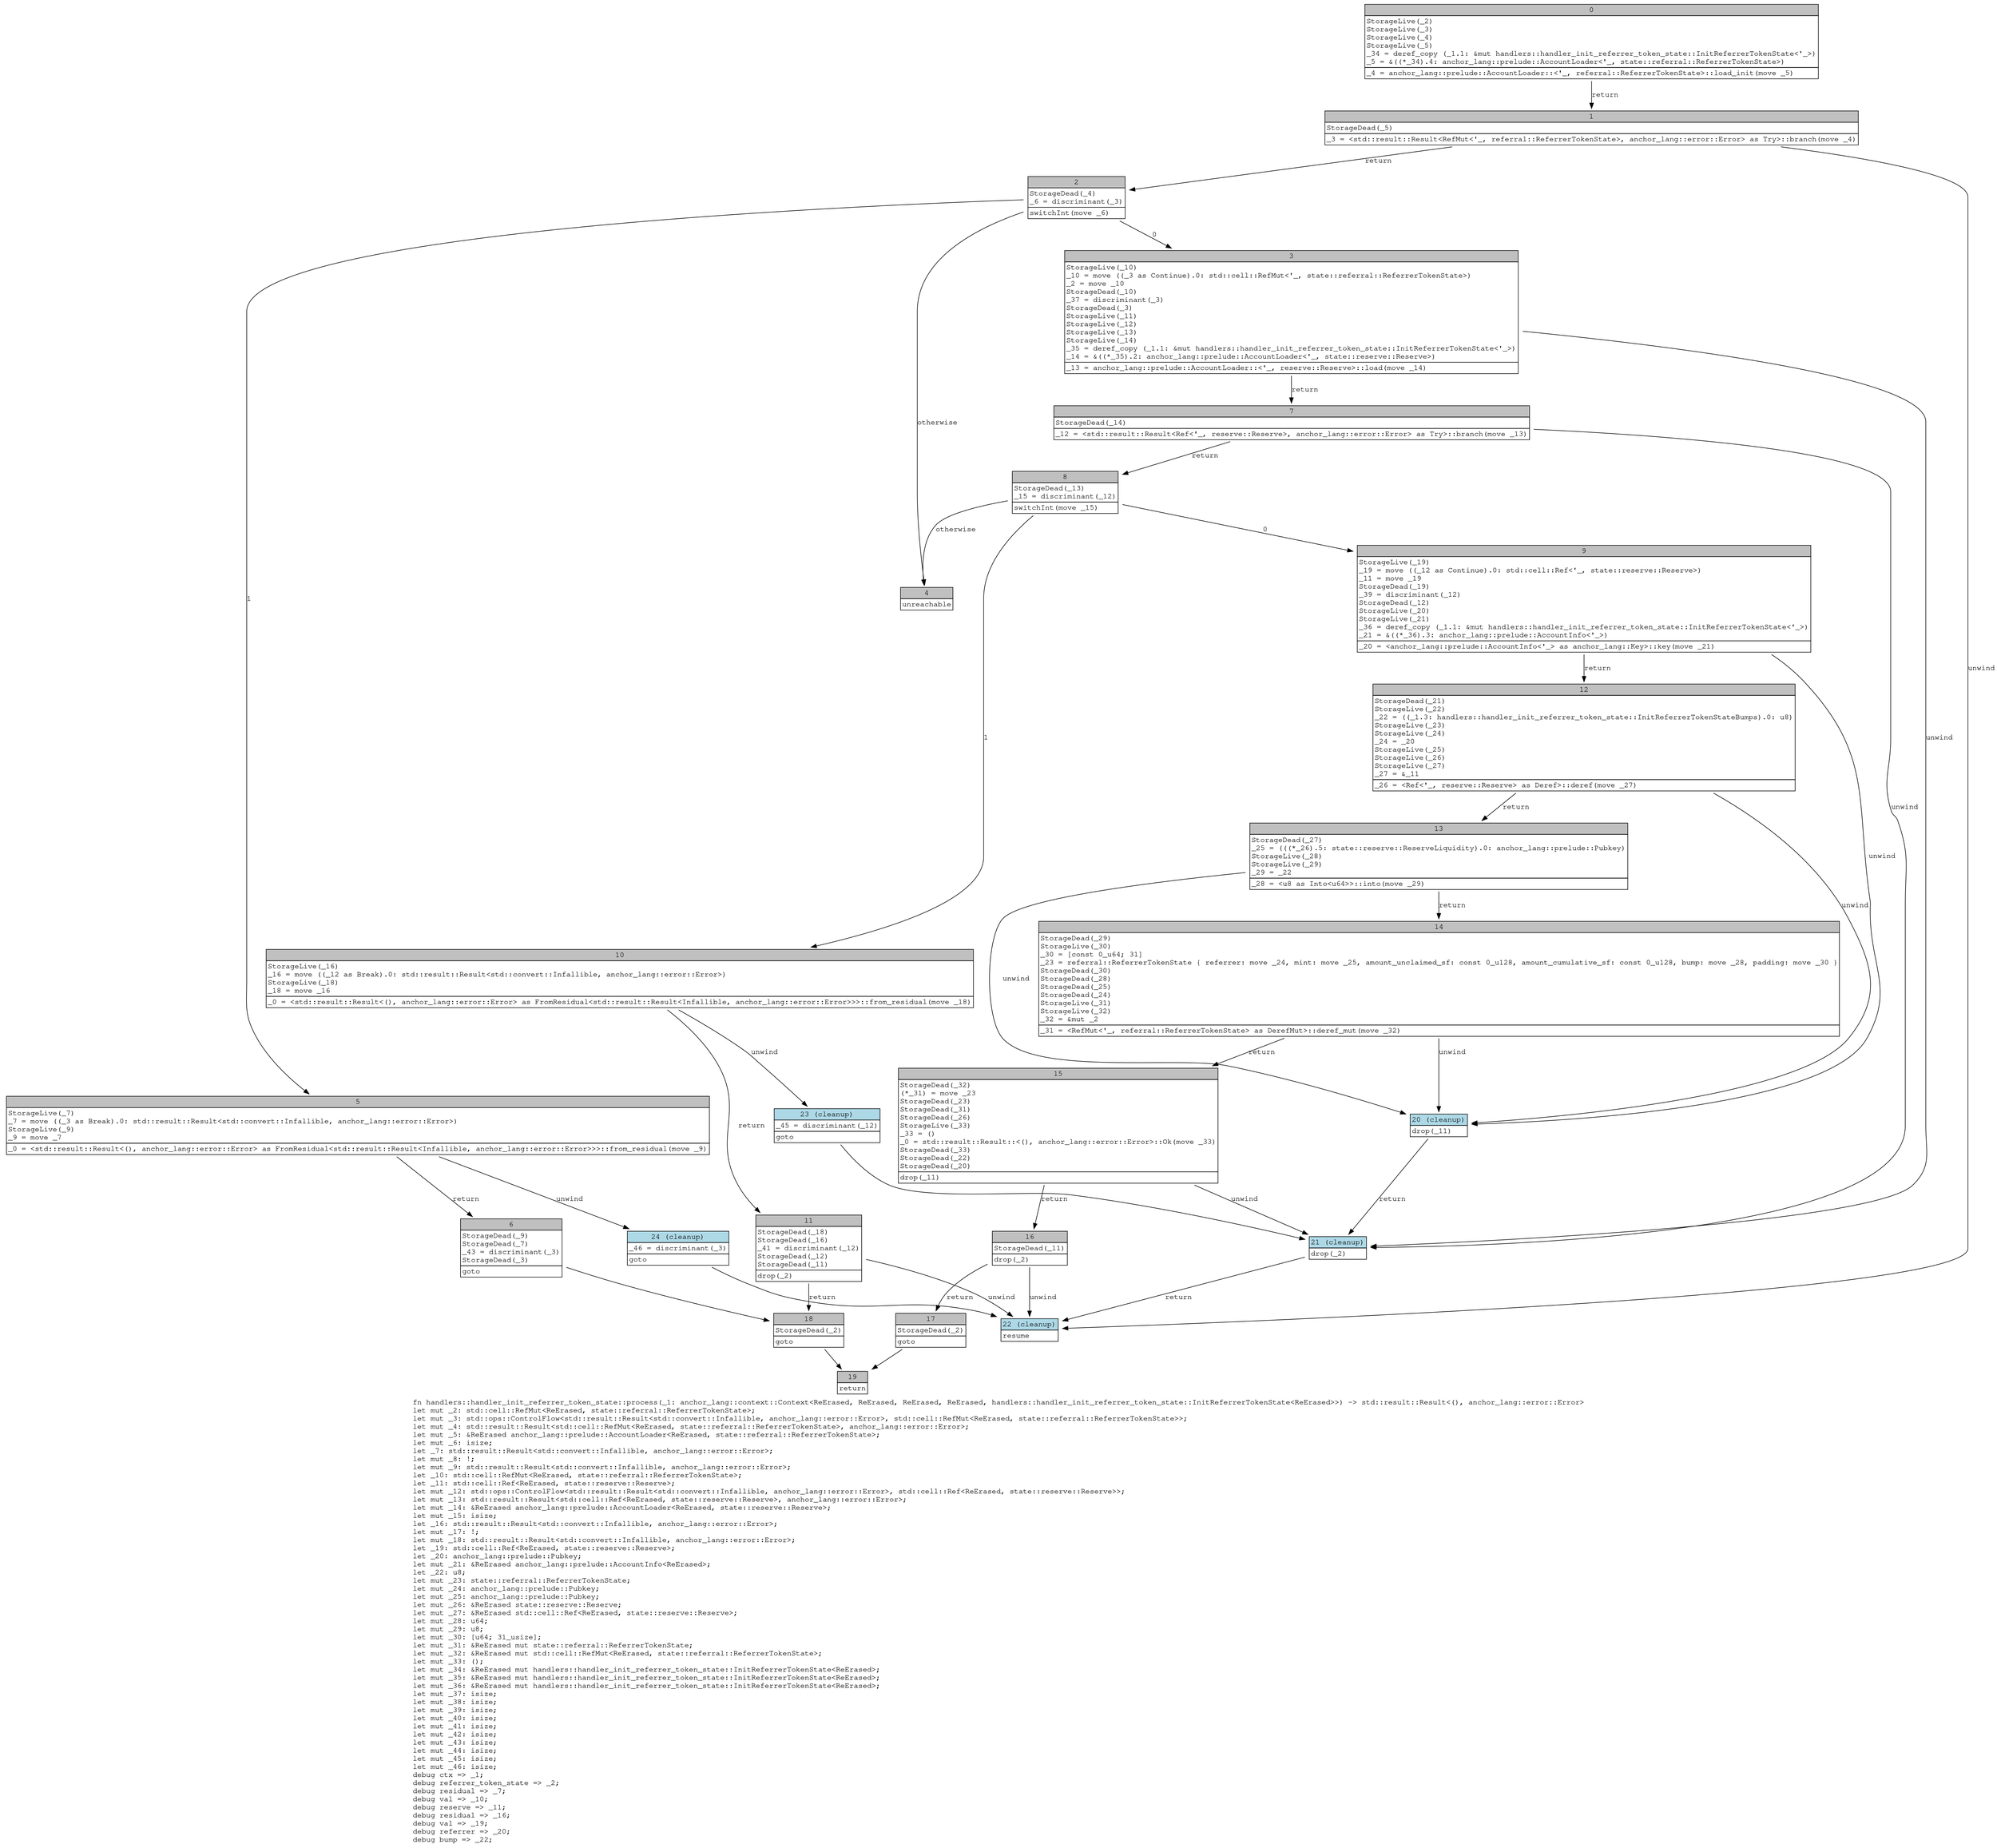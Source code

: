 digraph Mir_0_333 {
    graph [fontname="Courier, monospace"];
    node [fontname="Courier, monospace"];
    edge [fontname="Courier, monospace"];
    label=<fn handlers::handler_init_referrer_token_state::process(_1: anchor_lang::context::Context&lt;ReErased, ReErased, ReErased, ReErased, handlers::handler_init_referrer_token_state::InitReferrerTokenState&lt;ReErased&gt;&gt;) -&gt; std::result::Result&lt;(), anchor_lang::error::Error&gt;<br align="left"/>let mut _2: std::cell::RefMut&lt;ReErased, state::referral::ReferrerTokenState&gt;;<br align="left"/>let mut _3: std::ops::ControlFlow&lt;std::result::Result&lt;std::convert::Infallible, anchor_lang::error::Error&gt;, std::cell::RefMut&lt;ReErased, state::referral::ReferrerTokenState&gt;&gt;;<br align="left"/>let mut _4: std::result::Result&lt;std::cell::RefMut&lt;ReErased, state::referral::ReferrerTokenState&gt;, anchor_lang::error::Error&gt;;<br align="left"/>let mut _5: &amp;ReErased anchor_lang::prelude::AccountLoader&lt;ReErased, state::referral::ReferrerTokenState&gt;;<br align="left"/>let mut _6: isize;<br align="left"/>let _7: std::result::Result&lt;std::convert::Infallible, anchor_lang::error::Error&gt;;<br align="left"/>let mut _8: !;<br align="left"/>let mut _9: std::result::Result&lt;std::convert::Infallible, anchor_lang::error::Error&gt;;<br align="left"/>let _10: std::cell::RefMut&lt;ReErased, state::referral::ReferrerTokenState&gt;;<br align="left"/>let _11: std::cell::Ref&lt;ReErased, state::reserve::Reserve&gt;;<br align="left"/>let mut _12: std::ops::ControlFlow&lt;std::result::Result&lt;std::convert::Infallible, anchor_lang::error::Error&gt;, std::cell::Ref&lt;ReErased, state::reserve::Reserve&gt;&gt;;<br align="left"/>let mut _13: std::result::Result&lt;std::cell::Ref&lt;ReErased, state::reserve::Reserve&gt;, anchor_lang::error::Error&gt;;<br align="left"/>let mut _14: &amp;ReErased anchor_lang::prelude::AccountLoader&lt;ReErased, state::reserve::Reserve&gt;;<br align="left"/>let mut _15: isize;<br align="left"/>let _16: std::result::Result&lt;std::convert::Infallible, anchor_lang::error::Error&gt;;<br align="left"/>let mut _17: !;<br align="left"/>let mut _18: std::result::Result&lt;std::convert::Infallible, anchor_lang::error::Error&gt;;<br align="left"/>let _19: std::cell::Ref&lt;ReErased, state::reserve::Reserve&gt;;<br align="left"/>let _20: anchor_lang::prelude::Pubkey;<br align="left"/>let mut _21: &amp;ReErased anchor_lang::prelude::AccountInfo&lt;ReErased&gt;;<br align="left"/>let _22: u8;<br align="left"/>let mut _23: state::referral::ReferrerTokenState;<br align="left"/>let mut _24: anchor_lang::prelude::Pubkey;<br align="left"/>let mut _25: anchor_lang::prelude::Pubkey;<br align="left"/>let mut _26: &amp;ReErased state::reserve::Reserve;<br align="left"/>let mut _27: &amp;ReErased std::cell::Ref&lt;ReErased, state::reserve::Reserve&gt;;<br align="left"/>let mut _28: u64;<br align="left"/>let mut _29: u8;<br align="left"/>let mut _30: [u64; 31_usize];<br align="left"/>let mut _31: &amp;ReErased mut state::referral::ReferrerTokenState;<br align="left"/>let mut _32: &amp;ReErased mut std::cell::RefMut&lt;ReErased, state::referral::ReferrerTokenState&gt;;<br align="left"/>let mut _33: ();<br align="left"/>let mut _34: &amp;ReErased mut handlers::handler_init_referrer_token_state::InitReferrerTokenState&lt;ReErased&gt;;<br align="left"/>let mut _35: &amp;ReErased mut handlers::handler_init_referrer_token_state::InitReferrerTokenState&lt;ReErased&gt;;<br align="left"/>let mut _36: &amp;ReErased mut handlers::handler_init_referrer_token_state::InitReferrerTokenState&lt;ReErased&gt;;<br align="left"/>let mut _37: isize;<br align="left"/>let mut _38: isize;<br align="left"/>let mut _39: isize;<br align="left"/>let mut _40: isize;<br align="left"/>let mut _41: isize;<br align="left"/>let mut _42: isize;<br align="left"/>let mut _43: isize;<br align="left"/>let mut _44: isize;<br align="left"/>let mut _45: isize;<br align="left"/>let mut _46: isize;<br align="left"/>debug ctx =&gt; _1;<br align="left"/>debug referrer_token_state =&gt; _2;<br align="left"/>debug residual =&gt; _7;<br align="left"/>debug val =&gt; _10;<br align="left"/>debug reserve =&gt; _11;<br align="left"/>debug residual =&gt; _16;<br align="left"/>debug val =&gt; _19;<br align="left"/>debug referrer =&gt; _20;<br align="left"/>debug bump =&gt; _22;<br align="left"/>>;
    bb0__0_333 [shape="none", label=<<table border="0" cellborder="1" cellspacing="0"><tr><td bgcolor="gray" align="center" colspan="1">0</td></tr><tr><td align="left" balign="left">StorageLive(_2)<br/>StorageLive(_3)<br/>StorageLive(_4)<br/>StorageLive(_5)<br/>_34 = deref_copy (_1.1: &amp;mut handlers::handler_init_referrer_token_state::InitReferrerTokenState&lt;'_&gt;)<br/>_5 = &amp;((*_34).4: anchor_lang::prelude::AccountLoader&lt;'_, state::referral::ReferrerTokenState&gt;)<br/></td></tr><tr><td align="left">_4 = anchor_lang::prelude::AccountLoader::&lt;'_, referral::ReferrerTokenState&gt;::load_init(move _5)</td></tr></table>>];
    bb1__0_333 [shape="none", label=<<table border="0" cellborder="1" cellspacing="0"><tr><td bgcolor="gray" align="center" colspan="1">1</td></tr><tr><td align="left" balign="left">StorageDead(_5)<br/></td></tr><tr><td align="left">_3 = &lt;std::result::Result&lt;RefMut&lt;'_, referral::ReferrerTokenState&gt;, anchor_lang::error::Error&gt; as Try&gt;::branch(move _4)</td></tr></table>>];
    bb2__0_333 [shape="none", label=<<table border="0" cellborder="1" cellspacing="0"><tr><td bgcolor="gray" align="center" colspan="1">2</td></tr><tr><td align="left" balign="left">StorageDead(_4)<br/>_6 = discriminant(_3)<br/></td></tr><tr><td align="left">switchInt(move _6)</td></tr></table>>];
    bb3__0_333 [shape="none", label=<<table border="0" cellborder="1" cellspacing="0"><tr><td bgcolor="gray" align="center" colspan="1">3</td></tr><tr><td align="left" balign="left">StorageLive(_10)<br/>_10 = move ((_3 as Continue).0: std::cell::RefMut&lt;'_, state::referral::ReferrerTokenState&gt;)<br/>_2 = move _10<br/>StorageDead(_10)<br/>_37 = discriminant(_3)<br/>StorageDead(_3)<br/>StorageLive(_11)<br/>StorageLive(_12)<br/>StorageLive(_13)<br/>StorageLive(_14)<br/>_35 = deref_copy (_1.1: &amp;mut handlers::handler_init_referrer_token_state::InitReferrerTokenState&lt;'_&gt;)<br/>_14 = &amp;((*_35).2: anchor_lang::prelude::AccountLoader&lt;'_, state::reserve::Reserve&gt;)<br/></td></tr><tr><td align="left">_13 = anchor_lang::prelude::AccountLoader::&lt;'_, reserve::Reserve&gt;::load(move _14)</td></tr></table>>];
    bb4__0_333 [shape="none", label=<<table border="0" cellborder="1" cellspacing="0"><tr><td bgcolor="gray" align="center" colspan="1">4</td></tr><tr><td align="left">unreachable</td></tr></table>>];
    bb5__0_333 [shape="none", label=<<table border="0" cellborder="1" cellspacing="0"><tr><td bgcolor="gray" align="center" colspan="1">5</td></tr><tr><td align="left" balign="left">StorageLive(_7)<br/>_7 = move ((_3 as Break).0: std::result::Result&lt;std::convert::Infallible, anchor_lang::error::Error&gt;)<br/>StorageLive(_9)<br/>_9 = move _7<br/></td></tr><tr><td align="left">_0 = &lt;std::result::Result&lt;(), anchor_lang::error::Error&gt; as FromResidual&lt;std::result::Result&lt;Infallible, anchor_lang::error::Error&gt;&gt;&gt;::from_residual(move _9)</td></tr></table>>];
    bb6__0_333 [shape="none", label=<<table border="0" cellborder="1" cellspacing="0"><tr><td bgcolor="gray" align="center" colspan="1">6</td></tr><tr><td align="left" balign="left">StorageDead(_9)<br/>StorageDead(_7)<br/>_43 = discriminant(_3)<br/>StorageDead(_3)<br/></td></tr><tr><td align="left">goto</td></tr></table>>];
    bb7__0_333 [shape="none", label=<<table border="0" cellborder="1" cellspacing="0"><tr><td bgcolor="gray" align="center" colspan="1">7</td></tr><tr><td align="left" balign="left">StorageDead(_14)<br/></td></tr><tr><td align="left">_12 = &lt;std::result::Result&lt;Ref&lt;'_, reserve::Reserve&gt;, anchor_lang::error::Error&gt; as Try&gt;::branch(move _13)</td></tr></table>>];
    bb8__0_333 [shape="none", label=<<table border="0" cellborder="1" cellspacing="0"><tr><td bgcolor="gray" align="center" colspan="1">8</td></tr><tr><td align="left" balign="left">StorageDead(_13)<br/>_15 = discriminant(_12)<br/></td></tr><tr><td align="left">switchInt(move _15)</td></tr></table>>];
    bb9__0_333 [shape="none", label=<<table border="0" cellborder="1" cellspacing="0"><tr><td bgcolor="gray" align="center" colspan="1">9</td></tr><tr><td align="left" balign="left">StorageLive(_19)<br/>_19 = move ((_12 as Continue).0: std::cell::Ref&lt;'_, state::reserve::Reserve&gt;)<br/>_11 = move _19<br/>StorageDead(_19)<br/>_39 = discriminant(_12)<br/>StorageDead(_12)<br/>StorageLive(_20)<br/>StorageLive(_21)<br/>_36 = deref_copy (_1.1: &amp;mut handlers::handler_init_referrer_token_state::InitReferrerTokenState&lt;'_&gt;)<br/>_21 = &amp;((*_36).3: anchor_lang::prelude::AccountInfo&lt;'_&gt;)<br/></td></tr><tr><td align="left">_20 = &lt;anchor_lang::prelude::AccountInfo&lt;'_&gt; as anchor_lang::Key&gt;::key(move _21)</td></tr></table>>];
    bb10__0_333 [shape="none", label=<<table border="0" cellborder="1" cellspacing="0"><tr><td bgcolor="gray" align="center" colspan="1">10</td></tr><tr><td align="left" balign="left">StorageLive(_16)<br/>_16 = move ((_12 as Break).0: std::result::Result&lt;std::convert::Infallible, anchor_lang::error::Error&gt;)<br/>StorageLive(_18)<br/>_18 = move _16<br/></td></tr><tr><td align="left">_0 = &lt;std::result::Result&lt;(), anchor_lang::error::Error&gt; as FromResidual&lt;std::result::Result&lt;Infallible, anchor_lang::error::Error&gt;&gt;&gt;::from_residual(move _18)</td></tr></table>>];
    bb11__0_333 [shape="none", label=<<table border="0" cellborder="1" cellspacing="0"><tr><td bgcolor="gray" align="center" colspan="1">11</td></tr><tr><td align="left" balign="left">StorageDead(_18)<br/>StorageDead(_16)<br/>_41 = discriminant(_12)<br/>StorageDead(_12)<br/>StorageDead(_11)<br/></td></tr><tr><td align="left">drop(_2)</td></tr></table>>];
    bb12__0_333 [shape="none", label=<<table border="0" cellborder="1" cellspacing="0"><tr><td bgcolor="gray" align="center" colspan="1">12</td></tr><tr><td align="left" balign="left">StorageDead(_21)<br/>StorageLive(_22)<br/>_22 = ((_1.3: handlers::handler_init_referrer_token_state::InitReferrerTokenStateBumps).0: u8)<br/>StorageLive(_23)<br/>StorageLive(_24)<br/>_24 = _20<br/>StorageLive(_25)<br/>StorageLive(_26)<br/>StorageLive(_27)<br/>_27 = &amp;_11<br/></td></tr><tr><td align="left">_26 = &lt;Ref&lt;'_, reserve::Reserve&gt; as Deref&gt;::deref(move _27)</td></tr></table>>];
    bb13__0_333 [shape="none", label=<<table border="0" cellborder="1" cellspacing="0"><tr><td bgcolor="gray" align="center" colspan="1">13</td></tr><tr><td align="left" balign="left">StorageDead(_27)<br/>_25 = (((*_26).5: state::reserve::ReserveLiquidity).0: anchor_lang::prelude::Pubkey)<br/>StorageLive(_28)<br/>StorageLive(_29)<br/>_29 = _22<br/></td></tr><tr><td align="left">_28 = &lt;u8 as Into&lt;u64&gt;&gt;::into(move _29)</td></tr></table>>];
    bb14__0_333 [shape="none", label=<<table border="0" cellborder="1" cellspacing="0"><tr><td bgcolor="gray" align="center" colspan="1">14</td></tr><tr><td align="left" balign="left">StorageDead(_29)<br/>StorageLive(_30)<br/>_30 = [const 0_u64; 31]<br/>_23 = referral::ReferrerTokenState { referrer: move _24, mint: move _25, amount_unclaimed_sf: const 0_u128, amount_cumulative_sf: const 0_u128, bump: move _28, padding: move _30 }<br/>StorageDead(_30)<br/>StorageDead(_28)<br/>StorageDead(_25)<br/>StorageDead(_24)<br/>StorageLive(_31)<br/>StorageLive(_32)<br/>_32 = &amp;mut _2<br/></td></tr><tr><td align="left">_31 = &lt;RefMut&lt;'_, referral::ReferrerTokenState&gt; as DerefMut&gt;::deref_mut(move _32)</td></tr></table>>];
    bb15__0_333 [shape="none", label=<<table border="0" cellborder="1" cellspacing="0"><tr><td bgcolor="gray" align="center" colspan="1">15</td></tr><tr><td align="left" balign="left">StorageDead(_32)<br/>(*_31) = move _23<br/>StorageDead(_23)<br/>StorageDead(_31)<br/>StorageDead(_26)<br/>StorageLive(_33)<br/>_33 = ()<br/>_0 = std::result::Result::&lt;(), anchor_lang::error::Error&gt;::Ok(move _33)<br/>StorageDead(_33)<br/>StorageDead(_22)<br/>StorageDead(_20)<br/></td></tr><tr><td align="left">drop(_11)</td></tr></table>>];
    bb16__0_333 [shape="none", label=<<table border="0" cellborder="1" cellspacing="0"><tr><td bgcolor="gray" align="center" colspan="1">16</td></tr><tr><td align="left" balign="left">StorageDead(_11)<br/></td></tr><tr><td align="left">drop(_2)</td></tr></table>>];
    bb17__0_333 [shape="none", label=<<table border="0" cellborder="1" cellspacing="0"><tr><td bgcolor="gray" align="center" colspan="1">17</td></tr><tr><td align="left" balign="left">StorageDead(_2)<br/></td></tr><tr><td align="left">goto</td></tr></table>>];
    bb18__0_333 [shape="none", label=<<table border="0" cellborder="1" cellspacing="0"><tr><td bgcolor="gray" align="center" colspan="1">18</td></tr><tr><td align="left" balign="left">StorageDead(_2)<br/></td></tr><tr><td align="left">goto</td></tr></table>>];
    bb19__0_333 [shape="none", label=<<table border="0" cellborder="1" cellspacing="0"><tr><td bgcolor="gray" align="center" colspan="1">19</td></tr><tr><td align="left">return</td></tr></table>>];
    bb20__0_333 [shape="none", label=<<table border="0" cellborder="1" cellspacing="0"><tr><td bgcolor="lightblue" align="center" colspan="1">20 (cleanup)</td></tr><tr><td align="left">drop(_11)</td></tr></table>>];
    bb21__0_333 [shape="none", label=<<table border="0" cellborder="1" cellspacing="0"><tr><td bgcolor="lightblue" align="center" colspan="1">21 (cleanup)</td></tr><tr><td align="left">drop(_2)</td></tr></table>>];
    bb22__0_333 [shape="none", label=<<table border="0" cellborder="1" cellspacing="0"><tr><td bgcolor="lightblue" align="center" colspan="1">22 (cleanup)</td></tr><tr><td align="left">resume</td></tr></table>>];
    bb23__0_333 [shape="none", label=<<table border="0" cellborder="1" cellspacing="0"><tr><td bgcolor="lightblue" align="center" colspan="1">23 (cleanup)</td></tr><tr><td align="left" balign="left">_45 = discriminant(_12)<br/></td></tr><tr><td align="left">goto</td></tr></table>>];
    bb24__0_333 [shape="none", label=<<table border="0" cellborder="1" cellspacing="0"><tr><td bgcolor="lightblue" align="center" colspan="1">24 (cleanup)</td></tr><tr><td align="left" balign="left">_46 = discriminant(_3)<br/></td></tr><tr><td align="left">goto</td></tr></table>>];
    bb0__0_333 -> bb1__0_333 [label="return"];
    bb1__0_333 -> bb2__0_333 [label="return"];
    bb1__0_333 -> bb22__0_333 [label="unwind"];
    bb2__0_333 -> bb3__0_333 [label="0"];
    bb2__0_333 -> bb5__0_333 [label="1"];
    bb2__0_333 -> bb4__0_333 [label="otherwise"];
    bb3__0_333 -> bb7__0_333 [label="return"];
    bb3__0_333 -> bb21__0_333 [label="unwind"];
    bb5__0_333 -> bb6__0_333 [label="return"];
    bb5__0_333 -> bb24__0_333 [label="unwind"];
    bb6__0_333 -> bb18__0_333 [label=""];
    bb7__0_333 -> bb8__0_333 [label="return"];
    bb7__0_333 -> bb21__0_333 [label="unwind"];
    bb8__0_333 -> bb9__0_333 [label="0"];
    bb8__0_333 -> bb10__0_333 [label="1"];
    bb8__0_333 -> bb4__0_333 [label="otherwise"];
    bb9__0_333 -> bb12__0_333 [label="return"];
    bb9__0_333 -> bb20__0_333 [label="unwind"];
    bb10__0_333 -> bb11__0_333 [label="return"];
    bb10__0_333 -> bb23__0_333 [label="unwind"];
    bb11__0_333 -> bb18__0_333 [label="return"];
    bb11__0_333 -> bb22__0_333 [label="unwind"];
    bb12__0_333 -> bb13__0_333 [label="return"];
    bb12__0_333 -> bb20__0_333 [label="unwind"];
    bb13__0_333 -> bb14__0_333 [label="return"];
    bb13__0_333 -> bb20__0_333 [label="unwind"];
    bb14__0_333 -> bb15__0_333 [label="return"];
    bb14__0_333 -> bb20__0_333 [label="unwind"];
    bb15__0_333 -> bb16__0_333 [label="return"];
    bb15__0_333 -> bb21__0_333 [label="unwind"];
    bb16__0_333 -> bb17__0_333 [label="return"];
    bb16__0_333 -> bb22__0_333 [label="unwind"];
    bb17__0_333 -> bb19__0_333 [label=""];
    bb18__0_333 -> bb19__0_333 [label=""];
    bb20__0_333 -> bb21__0_333 [label="return"];
    bb21__0_333 -> bb22__0_333 [label="return"];
    bb23__0_333 -> bb21__0_333 [label=""];
    bb24__0_333 -> bb22__0_333 [label=""];
}
